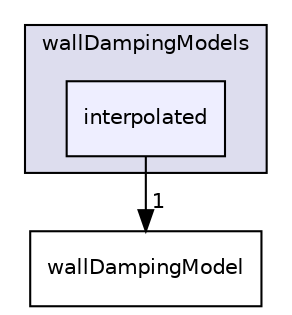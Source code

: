 digraph "interpolated" {
  bgcolor=transparent;
  compound=true
  node [ fontsize="10", fontname="Helvetica"];
  edge [ labelfontsize="10", labelfontname="Helvetica"];
  subgraph clusterdir_6c6a5dff9952f963c677507000142762 {
    graph [ bgcolor="#ddddee", pencolor="black", label="wallDampingModels" fontname="Helvetica", fontsize="10", URL="dir_6c6a5dff9952f963c677507000142762.html"]
  dir_7b8119c52a2c31a7e951067e3cf8c337 [shape=box, label="interpolated", style="filled", fillcolor="#eeeeff", pencolor="black", URL="dir_7b8119c52a2c31a7e951067e3cf8c337.html"];
  }
  dir_bd2064d8ca8a5dab8a5e1a3c1f57bc79 [shape=box label="wallDampingModel" URL="dir_bd2064d8ca8a5dab8a5e1a3c1f57bc79.html"];
  dir_7b8119c52a2c31a7e951067e3cf8c337->dir_bd2064d8ca8a5dab8a5e1a3c1f57bc79 [headlabel="1", labeldistance=1.5 headhref="dir_000109_000154.html"];
}
